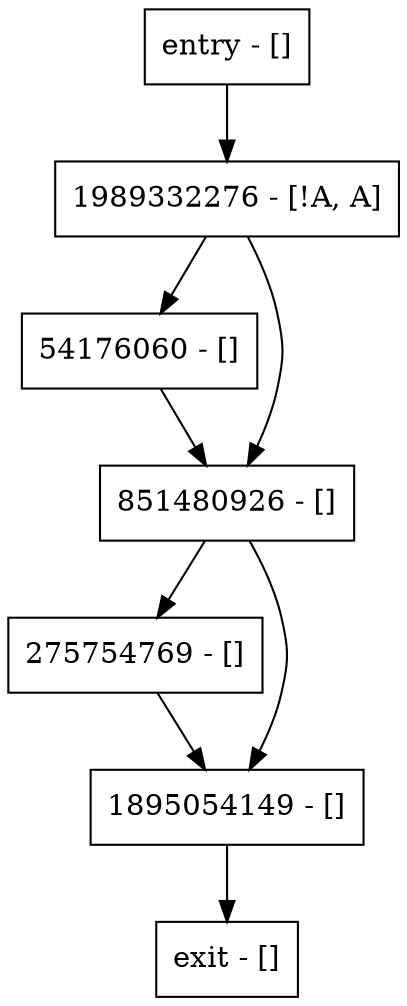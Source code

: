 digraph main {
node [shape=record];
entry [label="entry - []"];
exit [label="exit - []"];
275754769 [label="275754769 - []"];
1989332276 [label="1989332276 - [!A, A]"];
54176060 [label="54176060 - []"];
851480926 [label="851480926 - []"];
1895054149 [label="1895054149 - []"];
entry;
exit;
entry -> 1989332276;
275754769 -> 1895054149;
1989332276 -> 54176060;
1989332276 -> 851480926;
54176060 -> 851480926;
851480926 -> 275754769;
851480926 -> 1895054149;
1895054149 -> exit;
}
